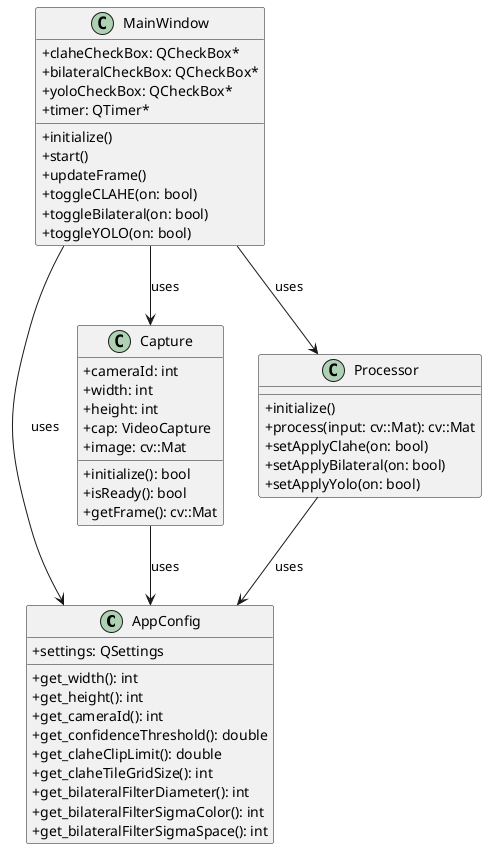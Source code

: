 @startuml

' Optional: use skinparam to make it prettier
skinparam classAttributeIconSize 0

' Example classes
class AppConfig {
    +get_width(): int
    +get_height(): int
    +get_cameraId(): int
    +get_confidenceThreshold(): double
    +get_claheClipLimit(): double
    +get_claheTileGridSize(): int
    +get_bilateralFilterDiameter(): int
    +get_bilateralFilterSigmaColor(): int
    +get_bilateralFilterSigmaSpace(): int
    +settings: QSettings
}

class Capture {
    +initialize(): bool
    +isReady(): bool
    +getFrame(): cv::Mat
    +cameraId: int
    +width: int
    +height: int
    +cap: VideoCapture
    +image: cv::Mat
}

class Processor {
    +initialize()
    +process(input: cv::Mat): cv::Mat
    +setApplyClahe(on: bool)
    +setApplyBilateral(on: bool)
    +setApplyYolo(on: bool)
}

class MainWindow {
    +initialize()
    +start()
    +updateFrame()
    +toggleCLAHE(on: bool)
    +toggleBilateral(on: bool)
    +toggleYOLO(on: bool)
    +claheCheckBox: QCheckBox*
    +bilateralCheckBox: QCheckBox*
    +yoloCheckBox: QCheckBox*
    +timer: QTimer*
}

MainWindow --> Processor : uses
MainWindow --> AppConfig : uses
MainWindow --> Capture : uses
Capture --> AppConfig : uses
Processor --> AppConfig : uses

@enduml

